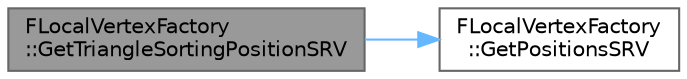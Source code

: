 digraph "FLocalVertexFactory::GetTriangleSortingPositionSRV"
{
 // INTERACTIVE_SVG=YES
 // LATEX_PDF_SIZE
  bgcolor="transparent";
  edge [fontname=Helvetica,fontsize=10,labelfontname=Helvetica,labelfontsize=10];
  node [fontname=Helvetica,fontsize=10,shape=box,height=0.2,width=0.4];
  rankdir="LR";
  Node1 [id="Node000001",label="FLocalVertexFactory\l::GetTriangleSortingPositionSRV",height=0.2,width=0.4,color="gray40", fillcolor="grey60", style="filled", fontcolor="black",tooltip=" "];
  Node1 -> Node2 [id="edge1_Node000001_Node000002",color="steelblue1",style="solid",tooltip=" "];
  Node2 [id="Node000002",label="FLocalVertexFactory\l::GetPositionsSRV",height=0.2,width=0.4,color="grey40", fillcolor="white", style="filled",URL="$db/d29/classFLocalVertexFactory.html#a6342a8ee6703f024d160115fda2072dd",tooltip=" "];
}
